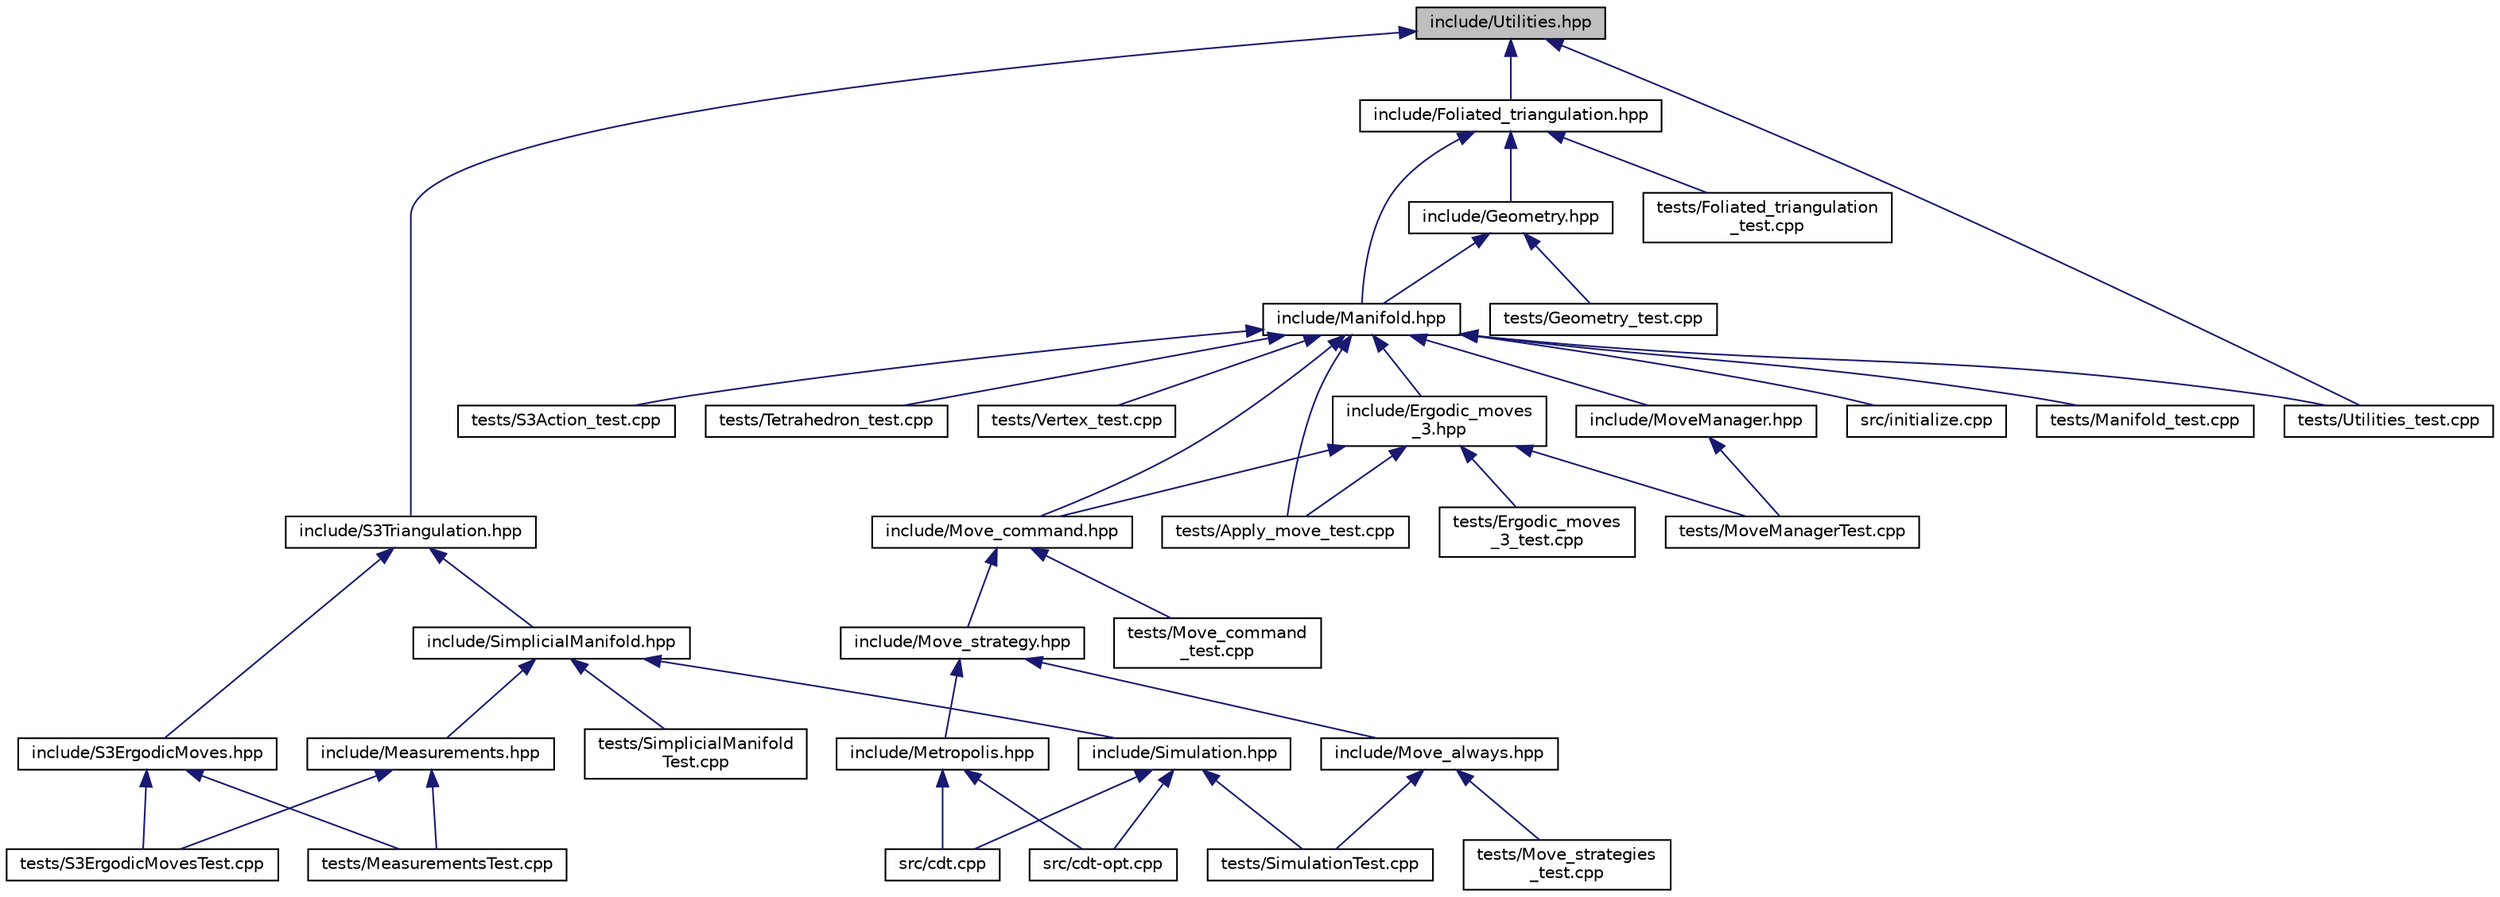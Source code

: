 digraph "include/Utilities.hpp"
{
 // LATEX_PDF_SIZE
  edge [fontname="Helvetica",fontsize="10",labelfontname="Helvetica",labelfontsize="10"];
  node [fontname="Helvetica",fontsize="10",shape=record];
  Node1 [label="include/Utilities.hpp",height=0.2,width=0.4,color="black", fillcolor="grey75", style="filled", fontcolor="black",tooltip="Utility functions."];
  Node1 -> Node2 [dir="back",color="midnightblue",fontsize="10",style="solid",fontname="Helvetica"];
  Node2 [label="include/Foliated_triangulation.hpp",height=0.2,width=0.4,color="black", fillcolor="white", style="filled",URL="$_foliated__triangulation_8hpp.html",tooltip="Create foliated spherical triangulations."];
  Node2 -> Node3 [dir="back",color="midnightblue",fontsize="10",style="solid",fontname="Helvetica"];
  Node3 [label="include/Manifold.hpp",height=0.2,width=0.4,color="black", fillcolor="white", style="filled",URL="$_manifold_8hpp.html",tooltip="Data structures for manifolds."];
  Node3 -> Node4 [dir="back",color="midnightblue",fontsize="10",style="solid",fontname="Helvetica"];
  Node4 [label="include/Ergodic_moves\l_3.hpp",height=0.2,width=0.4,color="black", fillcolor="white", style="filled",URL="$_ergodic__moves__3_8hpp.html",tooltip="Pachner moves on 2+1 dimensional foliated Delaunay triangulations."];
  Node4 -> Node5 [dir="back",color="midnightblue",fontsize="10",style="solid",fontname="Helvetica"];
  Node5 [label="include/Move_command.hpp",height=0.2,width=0.4,color="black", fillcolor="white", style="filled",URL="$_move__command_8hpp.html",tooltip="Do ergodic moves using the Command pattern."];
  Node5 -> Node6 [dir="back",color="midnightblue",fontsize="10",style="solid",fontname="Helvetica"];
  Node6 [label="include/Move_strategy.hpp",height=0.2,width=0.4,color="black", fillcolor="white", style="filled",URL="$_move__strategy_8hpp_source.html",tooltip=" "];
  Node6 -> Node7 [dir="back",color="midnightblue",fontsize="10",style="solid",fontname="Helvetica"];
  Node7 [label="include/Metropolis.hpp",height=0.2,width=0.4,color="black", fillcolor="white", style="filled",URL="$_metropolis_8hpp.html",tooltip="Perform Metropolis-Hastings algorithm on Delaunay Triangulations."];
  Node7 -> Node8 [dir="back",color="midnightblue",fontsize="10",style="solid",fontname="Helvetica"];
  Node8 [label="src/cdt-opt.cpp",height=0.2,width=0.4,color="black", fillcolor="white", style="filled",URL="$cdt-opt_8cpp.html",tooltip="Outputs values to determine optimizations."];
  Node7 -> Node9 [dir="back",color="midnightblue",fontsize="10",style="solid",fontname="Helvetica"];
  Node9 [label="src/cdt.cpp",height=0.2,width=0.4,color="black", fillcolor="white", style="filled",URL="$cdt_8cpp.html",tooltip="The main executable."];
  Node6 -> Node10 [dir="back",color="midnightblue",fontsize="10",style="solid",fontname="Helvetica"];
  Node10 [label="include/Move_always.hpp",height=0.2,width=0.4,color="black", fillcolor="white", style="filled",URL="$_move__always_8hpp.html",tooltip="Always randomly selects moves to perform on Delaunay Triangulations."];
  Node10 -> Node11 [dir="back",color="midnightblue",fontsize="10",style="solid",fontname="Helvetica"];
  Node11 [label="tests/Move_strategies\l_test.cpp",height=0.2,width=0.4,color="black", fillcolor="white", style="filled",URL="$_move__strategies__test_8cpp.html",tooltip="Tests for the Metropolis-Hastings algorithm."];
  Node10 -> Node12 [dir="back",color="midnightblue",fontsize="10",style="solid",fontname="Helvetica"];
  Node12 [label="tests/SimulationTest.cpp",height=0.2,width=0.4,color="black", fillcolor="white", style="filled",URL="$_simulation_test_8cpp_source.html",tooltip=" "];
  Node5 -> Node13 [dir="back",color="midnightblue",fontsize="10",style="solid",fontname="Helvetica"];
  Node13 [label="tests/Move_command\l_test.cpp",height=0.2,width=0.4,color="black", fillcolor="white", style="filled",URL="$_move__command__test_8cpp.html",tooltip="Tests for moves."];
  Node4 -> Node14 [dir="back",color="midnightblue",fontsize="10",style="solid",fontname="Helvetica"];
  Node14 [label="tests/Apply_move_test.cpp",height=0.2,width=0.4,color="black", fillcolor="white", style="filled",URL="$_apply__move__test_8cpp.html",tooltip="Apply ergodic moves to manifolds."];
  Node4 -> Node15 [dir="back",color="midnightblue",fontsize="10",style="solid",fontname="Helvetica"];
  Node15 [label="tests/Ergodic_moves\l_3_test.cpp",height=0.2,width=0.4,color="black", fillcolor="white", style="filled",URL="$_ergodic__moves__3__test_8cpp.html",tooltip="Tests for ergodic moves on foliated triangulations."];
  Node4 -> Node16 [dir="back",color="midnightblue",fontsize="10",style="solid",fontname="Helvetica"];
  Node16 [label="tests/MoveManagerTest.cpp",height=0.2,width=0.4,color="black", fillcolor="white", style="filled",URL="$_move_manager_test_8cpp.html",tooltip="Tests for the MoveManager RAII class."];
  Node3 -> Node5 [dir="back",color="midnightblue",fontsize="10",style="solid",fontname="Helvetica"];
  Node3 -> Node17 [dir="back",color="midnightblue",fontsize="10",style="solid",fontname="Helvetica"];
  Node17 [label="include/MoveManager.hpp",height=0.2,width=0.4,color="black", fillcolor="white", style="filled",URL="$_move_manager_8hpp.html",tooltip="RAII class to manage exception-safe foliation-preserving Pachner moves."];
  Node17 -> Node16 [dir="back",color="midnightblue",fontsize="10",style="solid",fontname="Helvetica"];
  Node3 -> Node18 [dir="back",color="midnightblue",fontsize="10",style="solid",fontname="Helvetica"];
  Node18 [label="src/initialize.cpp",height=0.2,width=0.4,color="black", fillcolor="white", style="filled",URL="$initialize_8cpp.html",tooltip="Generates initial spacetimes."];
  Node3 -> Node14 [dir="back",color="midnightblue",fontsize="10",style="solid",fontname="Helvetica"];
  Node3 -> Node19 [dir="back",color="midnightblue",fontsize="10",style="solid",fontname="Helvetica"];
  Node19 [label="tests/Manifold_test.cpp",height=0.2,width=0.4,color="black", fillcolor="white", style="filled",URL="$_manifold__test_8cpp.html",tooltip="Tests of new manifold data structure."];
  Node3 -> Node20 [dir="back",color="midnightblue",fontsize="10",style="solid",fontname="Helvetica"];
  Node20 [label="tests/S3Action_test.cpp",height=0.2,width=0.4,color="black", fillcolor="white", style="filled",URL="$_s3_action__test_8cpp.html",tooltip="Tests for the S3 action functions."];
  Node3 -> Node21 [dir="back",color="midnightblue",fontsize="10",style="solid",fontname="Helvetica"];
  Node21 [label="tests/Tetrahedron_test.cpp",height=0.2,width=0.4,color="black", fillcolor="white", style="filled",URL="$_tetrahedron__test_8cpp.html",tooltip="Tests for 3D triangulated and foliated tetrahedrons."];
  Node3 -> Node22 [dir="back",color="midnightblue",fontsize="10",style="solid",fontname="Helvetica"];
  Node22 [label="tests/Utilities_test.cpp",height=0.2,width=0.4,color="black", fillcolor="white", style="filled",URL="$_utilities__test_8cpp.html",tooltip="Tests on utility functions."];
  Node3 -> Node23 [dir="back",color="midnightblue",fontsize="10",style="solid",fontname="Helvetica"];
  Node23 [label="tests/Vertex_test.cpp",height=0.2,width=0.4,color="black", fillcolor="white", style="filled",URL="$_vertex__test_8cpp.html",tooltip="Tests on vertices."];
  Node2 -> Node24 [dir="back",color="midnightblue",fontsize="10",style="solid",fontname="Helvetica"];
  Node24 [label="include/Geometry.hpp",height=0.2,width=0.4,color="black", fillcolor="white", style="filled",URL="$_geometry_8hpp.html",tooltip="Data structures for geometry."];
  Node24 -> Node3 [dir="back",color="midnightblue",fontsize="10",style="solid",fontname="Helvetica"];
  Node24 -> Node25 [dir="back",color="midnightblue",fontsize="10",style="solid",fontname="Helvetica"];
  Node25 [label="tests/Geometry_test.cpp",height=0.2,width=0.4,color="black", fillcolor="white", style="filled",URL="$_geometry__test_8cpp.html",tooltip="Tests of new geometry data structure."];
  Node2 -> Node26 [dir="back",color="midnightblue",fontsize="10",style="solid",fontname="Helvetica"];
  Node26 [label="tests/Foliated_triangulation\l_test.cpp",height=0.2,width=0.4,color="black", fillcolor="white", style="filled",URL="$_foliated__triangulation__test_8cpp.html",tooltip="Tests for foliated triangulations."];
  Node1 -> Node27 [dir="back",color="midnightblue",fontsize="10",style="solid",fontname="Helvetica"];
  Node27 [label="include/S3Triangulation.hpp",height=0.2,width=0.4,color="black", fillcolor="white", style="filled",URL="$_s3_triangulation_8hpp.html",tooltip="Functions on 3D Spherical Delaunay Triangulations."];
  Node27 -> Node28 [dir="back",color="midnightblue",fontsize="10",style="solid",fontname="Helvetica"];
  Node28 [label="include/S3ErgodicMoves.hpp",height=0.2,width=0.4,color="black", fillcolor="white", style="filled",URL="$_s3_ergodic_moves_8hpp.html",tooltip="Pachner moves on 3D Delaunay Triangulations."];
  Node28 -> Node29 [dir="back",color="midnightblue",fontsize="10",style="solid",fontname="Helvetica"];
  Node29 [label="tests/MeasurementsTest.cpp",height=0.2,width=0.4,color="black", fillcolor="white", style="filled",URL="$_measurements_test_8cpp.html",tooltip="Tests for the various measurement functions."];
  Node28 -> Node30 [dir="back",color="midnightblue",fontsize="10",style="solid",fontname="Helvetica"];
  Node30 [label="tests/S3ErgodicMovesTest.cpp",height=0.2,width=0.4,color="black", fillcolor="white", style="filled",URL="$_s3_ergodic_moves_test_8cpp_source.html",tooltip=" "];
  Node27 -> Node31 [dir="back",color="midnightblue",fontsize="10",style="solid",fontname="Helvetica"];
  Node31 [label="include/SimplicialManifold.hpp",height=0.2,width=0.4,color="black", fillcolor="white", style="filled",URL="$_simplicial_manifold_8hpp.html",tooltip="Data structures for simplicial manifolds."];
  Node31 -> Node32 [dir="back",color="midnightblue",fontsize="10",style="solid",fontname="Helvetica"];
  Node32 [label="include/Measurements.hpp",height=0.2,width=0.4,color="black", fillcolor="white", style="filled",URL="$_measurements_8hpp.html",tooltip="Measurements of the simulation."];
  Node32 -> Node29 [dir="back",color="midnightblue",fontsize="10",style="solid",fontname="Helvetica"];
  Node32 -> Node30 [dir="back",color="midnightblue",fontsize="10",style="solid",fontname="Helvetica"];
  Node31 -> Node33 [dir="back",color="midnightblue",fontsize="10",style="solid",fontname="Helvetica"];
  Node33 [label="include/Simulation.hpp",height=0.2,width=0.4,color="black", fillcolor="white", style="filled",URL="$_simulation_8hpp.html",tooltip="Simulation class."];
  Node33 -> Node8 [dir="back",color="midnightblue",fontsize="10",style="solid",fontname="Helvetica"];
  Node33 -> Node9 [dir="back",color="midnightblue",fontsize="10",style="solid",fontname="Helvetica"];
  Node33 -> Node12 [dir="back",color="midnightblue",fontsize="10",style="solid",fontname="Helvetica"];
  Node31 -> Node34 [dir="back",color="midnightblue",fontsize="10",style="solid",fontname="Helvetica"];
  Node34 [label="tests/SimplicialManifold\lTest.cpp",height=0.2,width=0.4,color="black", fillcolor="white", style="filled",URL="$_simplicial_manifold_test_8cpp_source.html",tooltip=" "];
  Node1 -> Node22 [dir="back",color="midnightblue",fontsize="10",style="solid",fontname="Helvetica"];
}
